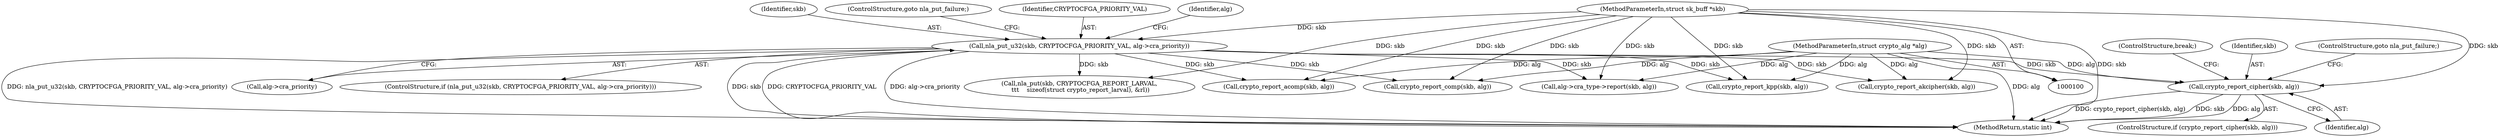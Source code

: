 digraph "0_linux_f43f39958beb206b53292801e216d9b8a660f087_4@API" {
"1000228" [label="(Call,crypto_report_cipher(skb, alg))"];
"1000166" [label="(Call,nla_put_u32(skb, CRYPTOCFGA_PRIORITY_VAL, alg->cra_priority))"];
"1000103" [label="(MethodParameterIn,struct sk_buff *skb)"];
"1000101" [label="(MethodParameterIn,struct crypto_alg *alg)"];
"1000249" [label="(Call,crypto_report_akcipher(skb, alg))"];
"1000228" [label="(Call,crypto_report_cipher(skb, alg))"];
"1000101" [label="(MethodParameterIn,struct crypto_alg *alg)"];
"1000268" [label="(MethodReturn,static int)"];
"1000103" [label="(MethodParameterIn,struct sk_buff *skb)"];
"1000168" [label="(Identifier,CRYPTOCFGA_PRIORITY_VAL)"];
"1000242" [label="(Call,crypto_report_acomp(skb, alg))"];
"1000235" [label="(Call,crypto_report_comp(skb, alg))"];
"1000227" [label="(ControlStructure,if (crypto_report_cipher(skb, alg)))"];
"1000176" [label="(Identifier,alg)"];
"1000232" [label="(ControlStructure,break;)"];
"1000169" [label="(Call,alg->cra_priority)"];
"1000165" [label="(ControlStructure,if (nla_put_u32(skb, CRYPTOCFGA_PRIORITY_VAL, alg->cra_priority)))"];
"1000229" [label="(Identifier,skb)"];
"1000230" [label="(Identifier,alg)"];
"1000231" [label="(ControlStructure,goto nla_put_failure;)"];
"1000212" [label="(Call,alg->cra_type->report(skb, alg))"];
"1000167" [label="(Identifier,skb)"];
"1000191" [label="(Call,nla_put(skb, CRYPTOCFGA_REPORT_LARVAL,\n \t\t\t    sizeof(struct crypto_report_larval), &rl))"];
"1000256" [label="(Call,crypto_report_kpp(skb, alg))"];
"1000166" [label="(Call,nla_put_u32(skb, CRYPTOCFGA_PRIORITY_VAL, alg->cra_priority))"];
"1000172" [label="(ControlStructure,goto nla_put_failure;)"];
"1000228" -> "1000227"  [label="AST: "];
"1000228" -> "1000230"  [label="CFG: "];
"1000229" -> "1000228"  [label="AST: "];
"1000230" -> "1000228"  [label="AST: "];
"1000231" -> "1000228"  [label="CFG: "];
"1000232" -> "1000228"  [label="CFG: "];
"1000228" -> "1000268"  [label="DDG: crypto_report_cipher(skb, alg)"];
"1000228" -> "1000268"  [label="DDG: skb"];
"1000228" -> "1000268"  [label="DDG: alg"];
"1000166" -> "1000228"  [label="DDG: skb"];
"1000103" -> "1000228"  [label="DDG: skb"];
"1000101" -> "1000228"  [label="DDG: alg"];
"1000166" -> "1000165"  [label="AST: "];
"1000166" -> "1000169"  [label="CFG: "];
"1000167" -> "1000166"  [label="AST: "];
"1000168" -> "1000166"  [label="AST: "];
"1000169" -> "1000166"  [label="AST: "];
"1000172" -> "1000166"  [label="CFG: "];
"1000176" -> "1000166"  [label="CFG: "];
"1000166" -> "1000268"  [label="DDG: CRYPTOCFGA_PRIORITY_VAL"];
"1000166" -> "1000268"  [label="DDG: alg->cra_priority"];
"1000166" -> "1000268"  [label="DDG: nla_put_u32(skb, CRYPTOCFGA_PRIORITY_VAL, alg->cra_priority)"];
"1000166" -> "1000268"  [label="DDG: skb"];
"1000103" -> "1000166"  [label="DDG: skb"];
"1000166" -> "1000191"  [label="DDG: skb"];
"1000166" -> "1000212"  [label="DDG: skb"];
"1000166" -> "1000235"  [label="DDG: skb"];
"1000166" -> "1000242"  [label="DDG: skb"];
"1000166" -> "1000249"  [label="DDG: skb"];
"1000166" -> "1000256"  [label="DDG: skb"];
"1000103" -> "1000100"  [label="AST: "];
"1000103" -> "1000268"  [label="DDG: skb"];
"1000103" -> "1000191"  [label="DDG: skb"];
"1000103" -> "1000212"  [label="DDG: skb"];
"1000103" -> "1000235"  [label="DDG: skb"];
"1000103" -> "1000242"  [label="DDG: skb"];
"1000103" -> "1000249"  [label="DDG: skb"];
"1000103" -> "1000256"  [label="DDG: skb"];
"1000101" -> "1000100"  [label="AST: "];
"1000101" -> "1000268"  [label="DDG: alg"];
"1000101" -> "1000212"  [label="DDG: alg"];
"1000101" -> "1000235"  [label="DDG: alg"];
"1000101" -> "1000242"  [label="DDG: alg"];
"1000101" -> "1000249"  [label="DDG: alg"];
"1000101" -> "1000256"  [label="DDG: alg"];
}
